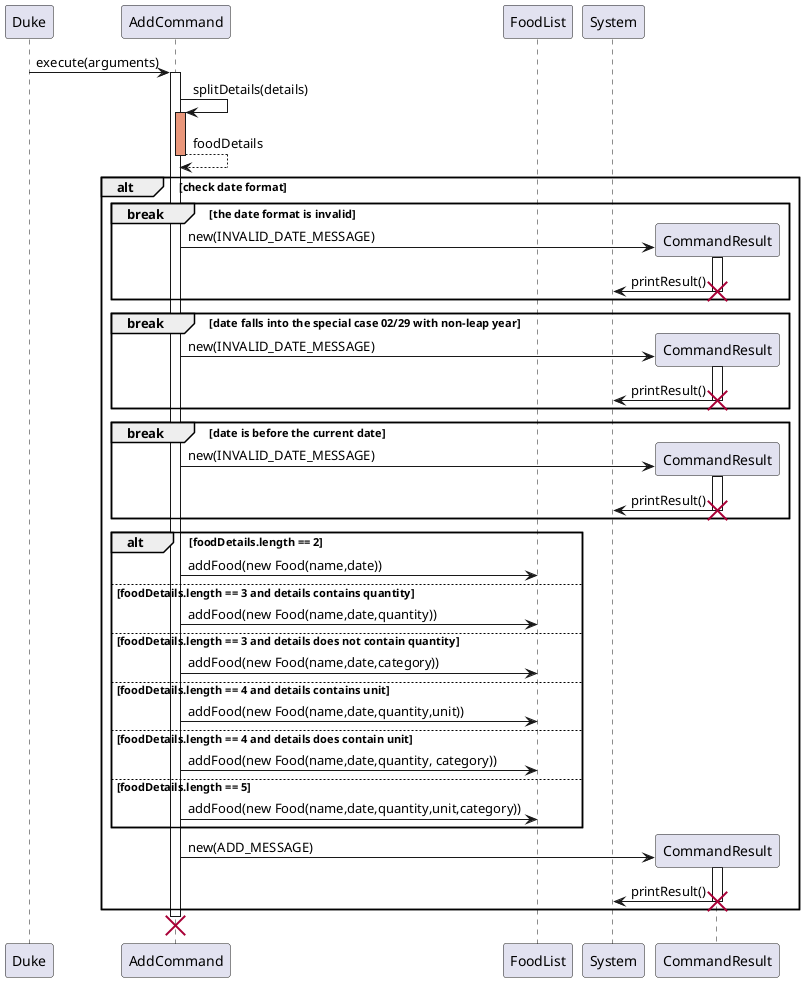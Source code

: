 @startuml
'https://plantuml.com/sequence-diagram

participant Duke
participant AddCommand
participant FoodList as foodList

Duke -> AddCommand: execute(arguments)
activate AddCommand
AddCommand -> AddCommand: splitDetails(details)
activate AddCommand #DarkSalmon
AddCommand --> AddCommand: foodDetails
deactivate

alt check date format
break the date format is invalid
create CommandResult
AddCommand -> CommandResult: new(INVALID_DATE_MESSAGE)
activate CommandResult
CommandResult -> System: printResult()
deactivate
destroy CommandResult
end

break date falls into the special case 02/29 with non-leap year
create CommandResult
AddCommand -> CommandResult: new(INVALID_DATE_MESSAGE)
activate CommandResult
CommandResult -> System: printResult()
deactivate
destroy CommandResult

end

activate AddCommand
break date is before the current date
create CommandResult
AddCommand -> CommandResult: new(INVALID_DATE_MESSAGE)
activate CommandResult
CommandResult -> System: printResult()
deactivate
destroy CommandResult
end

activate AddCommand
alt foodDetails.length == 2
foodList <- AddCommand: addFood(new Food(name,date))

else foodDetails.length == 3 and details contains quantity
foodList <- AddCommand: addFood(new Food(name,date,quantity))
else foodDetails.length == 3 and details does not contain quantity
foodList <- AddCommand: addFood(new Food(name,date,category))
else foodDetails.length == 4 and details contains unit
foodList <- AddCommand: addFood(new Food(name,date,quantity,unit))
else foodDetails.length == 4 and details does contain unit
foodList <- AddCommand: addFood(new Food(name,date,quantity, category))
else foodDetails.length == 5
foodList <- AddCommand: addFood(new Food(name,date,quantity,unit,category))
end
participant CommandResult
create CommandResult
AddCommand -> CommandResult: new(ADD_MESSAGE)
activate CommandResult
CommandResult -> System: printResult()
deactivate
destroy CommandResult

end

destroy AddCommand

@enduml

